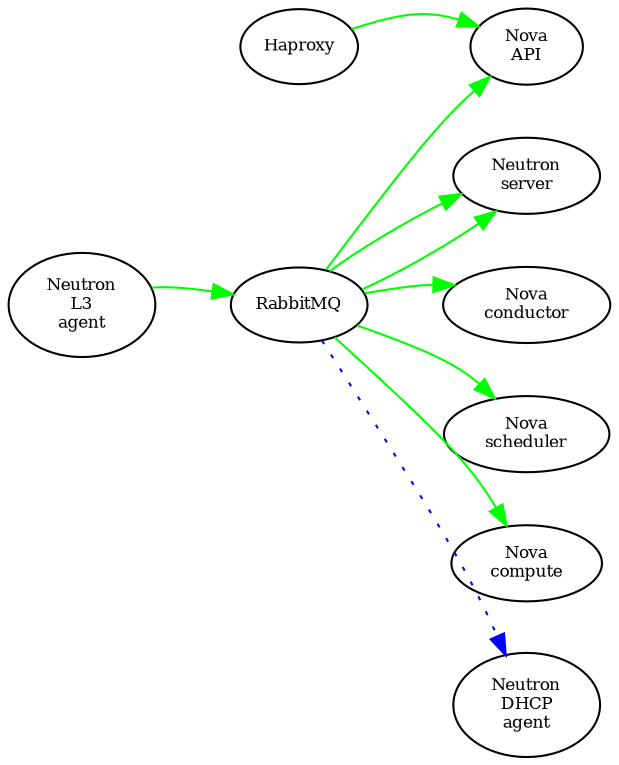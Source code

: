 
digraph {
overlap = false;
pack = false;
splines = curved;
rankdir = "LR";
nodesep = 0.35;
graph [ dpi = 300 ]; 
node [ fontsize = 8 ];
edge [ fontsize = 6 ];
haproxy [label="Haproxy\n",color=black,style=solid]
nova_api [label="Nova
API\n",color=black,style=solid]
    "haproxy" -> "nova_api" [tooltip="pgfault > pgfault",dir=forward,color=green,style=solid]
neutron_server [label="Neutron
server\n",color=black,style=solid]
rabbitmq [label="RabbitMQ\n",color=black,style=solid]
    "neutron_server" -> "rabbitmq" [tooltip="usage > messa::es_ack",dir=forward,color=green,style=solid]
neutron_l3_agent [label="Neutron
L3
agent\n",color=black,style=solid]
    "neutron_l3_agent" -> "rabbitmq" [tooltip="usage_total > messa::es_ack",dir=forward,color=green,style=solid]
nova_conductor [label="Nova
conductor\n",color=black,style=solid]
    "rabbitmq" -> "nova_conductor" [tooltip="messa::es_ack > pgfault",dir=forward,color=green,style=solid]
    "rabbitmq" -> "nova_api" [tooltip="messages > active_file",dir=forward,color=green,style=solid]
nova_scheduler [label="Nova
scheduler\n",color=black,style=solid]
    "rabbitmq" -> "nova_scheduler" [tooltip="messages > inact::e_file",dir=forward,color=green,style=solid]
    "rabbitmq" -> "neutron_server" [tooltip="messages > usage",dir=forward,color=green,style=solid]
nova_compute [label="Nova
compute\n",color=black,style=solid]
    "rabbitmq" -> "nova_compute" [tooltip="messages > io_se::ve_rea",dir=forward,color=green,style=solid]
neutron_dhcp_agent [label="Neutron
DHCP
agent\n",color=black,style=solid]
    "rabbitmq" -> "neutron_dhcp_agent" [tooltip="messages > io_se::_total",dir=forward,color=blue,style=dotted]
}